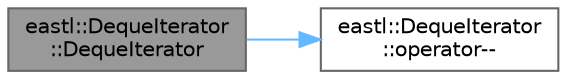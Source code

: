 digraph "eastl::DequeIterator::DequeIterator"
{
 // LATEX_PDF_SIZE
  bgcolor="transparent";
  edge [fontname=Helvetica,fontsize=10,labelfontname=Helvetica,labelfontsize=10];
  node [fontname=Helvetica,fontsize=10,shape=box,height=0.2,width=0.4];
  rankdir="LR";
  Node1 [id="Node000001",label="eastl::DequeIterator\l::DequeIterator",height=0.2,width=0.4,color="gray40", fillcolor="grey60", style="filled", fontcolor="black",tooltip=" "];
  Node1 -> Node2 [id="edge1_Node000001_Node000002",color="steelblue1",style="solid",tooltip=" "];
  Node2 [id="Node000002",label="eastl::DequeIterator\l::operator--",height=0.2,width=0.4,color="grey40", fillcolor="white", style="filled",URL="$structeastl_1_1_deque_iterator.html#acfdeb82c8cf81e5d7bc7323edaade5bc",tooltip=" "];
}
